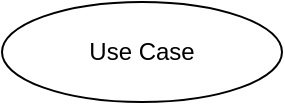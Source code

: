 <mxfile version="24.7.8">
  <diagram name="Page-1" id="AWQWdsOhxv5rxBuUBQEG">
    <mxGraphModel dx="781" dy="510" grid="1" gridSize="10" guides="1" tooltips="1" connect="1" arrows="1" fold="1" page="1" pageScale="1" pageWidth="827" pageHeight="1169" math="0" shadow="0">
      <root>
        <mxCell id="0" />
        <mxCell id="1" parent="0" />
        <mxCell id="DmDUVaoj2vSgji043pQU-1" value="Use Case" style="ellipse;whiteSpace=wrap;html=1;" vertex="1" parent="1">
          <mxGeometry x="230" y="20" width="140" height="50" as="geometry" />
        </mxCell>
      </root>
    </mxGraphModel>
  </diagram>
</mxfile>
